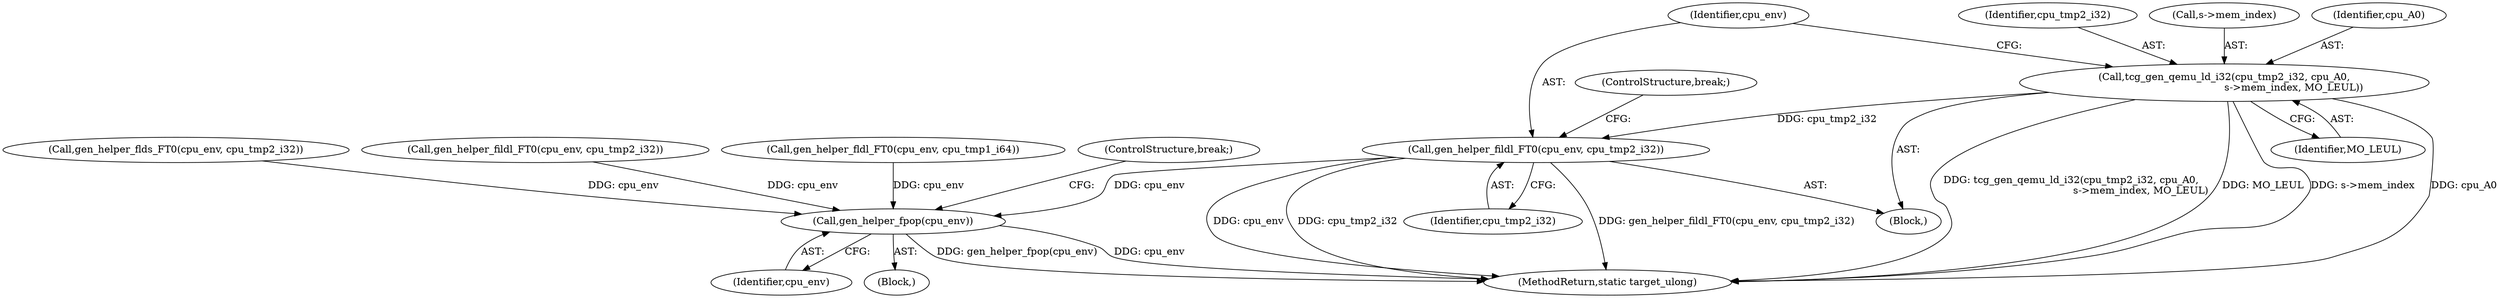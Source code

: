 digraph "0_qemu_30663fd26c0307e414622c7a8607fbc04f92ec14@pointer" {
"1004510" [label="(Call,tcg_gen_qemu_ld_i32(cpu_tmp2_i32, cpu_A0,\n                                            s->mem_index, MO_LEUL))"];
"1004517" [label="(Call,gen_helper_fildl_FT0(cpu_env, cpu_tmp2_i32))"];
"1004553" [label="(Call,gen_helper_fpop(cpu_env))"];
"1004555" [label="(ControlStructure,break;)"];
"1004552" [label="(Block,)"];
"1004520" [label="(ControlStructure,break;)"];
"1004554" [label="(Identifier,cpu_env)"];
"1004505" [label="(Call,gen_helper_flds_FT0(cpu_env, cpu_tmp2_i32))"];
"1004511" [label="(Identifier,cpu_tmp2_i32)"];
"1011840" [label="(MethodReturn,static target_ulong)"];
"1004518" [label="(Identifier,cpu_env)"];
"1004496" [label="(Block,)"];
"1004517" [label="(Call,gen_helper_fildl_FT0(cpu_env, cpu_tmp2_i32))"];
"1004553" [label="(Call,gen_helper_fpop(cpu_env))"];
"1004542" [label="(Call,gen_helper_fildl_FT0(cpu_env, cpu_tmp2_i32))"];
"1004513" [label="(Call,s->mem_index)"];
"1004519" [label="(Identifier,cpu_tmp2_i32)"];
"1004529" [label="(Call,gen_helper_fldl_FT0(cpu_env, cpu_tmp1_i64))"];
"1004510" [label="(Call,tcg_gen_qemu_ld_i32(cpu_tmp2_i32, cpu_A0,\n                                            s->mem_index, MO_LEUL))"];
"1004512" [label="(Identifier,cpu_A0)"];
"1004516" [label="(Identifier,MO_LEUL)"];
"1004510" -> "1004496"  [label="AST: "];
"1004510" -> "1004516"  [label="CFG: "];
"1004511" -> "1004510"  [label="AST: "];
"1004512" -> "1004510"  [label="AST: "];
"1004513" -> "1004510"  [label="AST: "];
"1004516" -> "1004510"  [label="AST: "];
"1004518" -> "1004510"  [label="CFG: "];
"1004510" -> "1011840"  [label="DDG: cpu_A0"];
"1004510" -> "1011840"  [label="DDG: tcg_gen_qemu_ld_i32(cpu_tmp2_i32, cpu_A0,\n                                            s->mem_index, MO_LEUL)"];
"1004510" -> "1011840"  [label="DDG: MO_LEUL"];
"1004510" -> "1011840"  [label="DDG: s->mem_index"];
"1004510" -> "1004517"  [label="DDG: cpu_tmp2_i32"];
"1004517" -> "1004496"  [label="AST: "];
"1004517" -> "1004519"  [label="CFG: "];
"1004518" -> "1004517"  [label="AST: "];
"1004519" -> "1004517"  [label="AST: "];
"1004520" -> "1004517"  [label="CFG: "];
"1004517" -> "1011840"  [label="DDG: cpu_tmp2_i32"];
"1004517" -> "1011840"  [label="DDG: gen_helper_fildl_FT0(cpu_env, cpu_tmp2_i32)"];
"1004517" -> "1011840"  [label="DDG: cpu_env"];
"1004517" -> "1004553"  [label="DDG: cpu_env"];
"1004553" -> "1004552"  [label="AST: "];
"1004553" -> "1004554"  [label="CFG: "];
"1004554" -> "1004553"  [label="AST: "];
"1004555" -> "1004553"  [label="CFG: "];
"1004553" -> "1011840"  [label="DDG: gen_helper_fpop(cpu_env)"];
"1004553" -> "1011840"  [label="DDG: cpu_env"];
"1004542" -> "1004553"  [label="DDG: cpu_env"];
"1004529" -> "1004553"  [label="DDG: cpu_env"];
"1004505" -> "1004553"  [label="DDG: cpu_env"];
}
